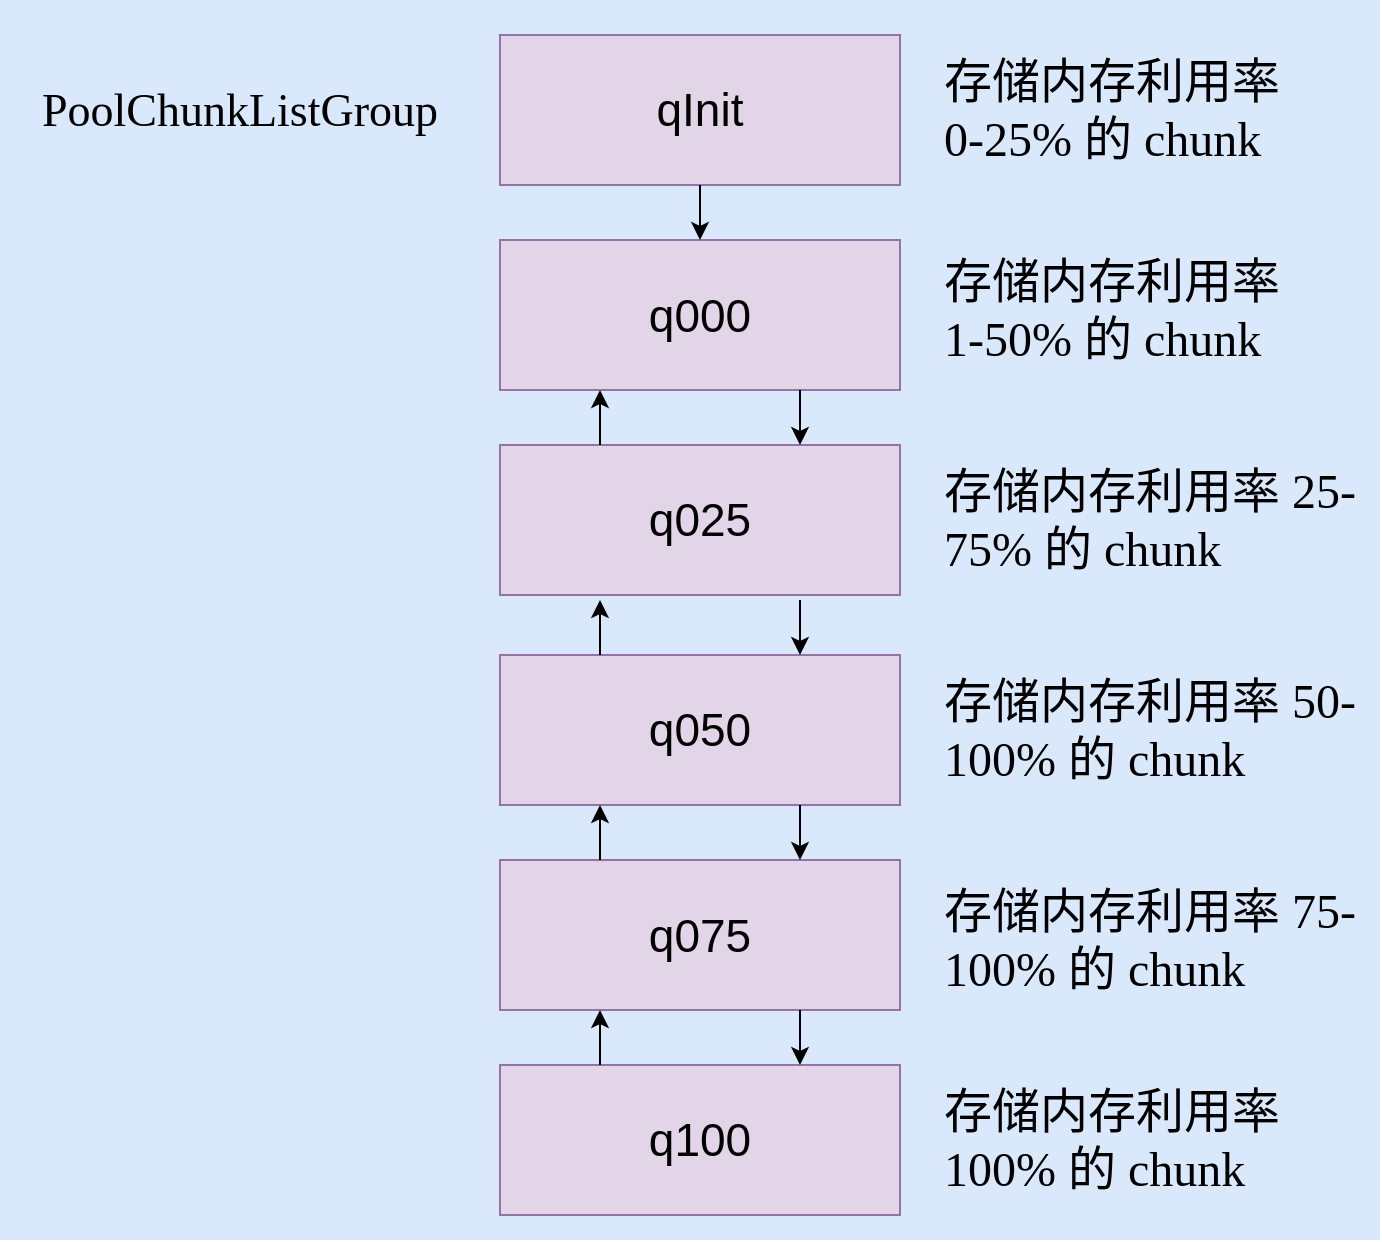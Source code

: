 <mxfile version="13.9.5" type="device"><diagram id="TkBAbG8MiOZZTNP3AmCJ" name="第 1 页"><mxGraphModel dx="1913" dy="817" grid="1" gridSize="10" guides="1" tooltips="1" connect="1" arrows="1" fold="1" page="1" pageScale="1" pageWidth="827" pageHeight="1169" math="0" shadow="0"><root><mxCell id="0"/><mxCell id="1" parent="0"/><mxCell id="NQlCSHi30mLIGNFCUF62-47" value="" style="rounded=0;whiteSpace=wrap;html=1;labelBackgroundColor=none;fontFamily=Comic Sans MS;fontSize=23;fillColor=#dae8fc;strokeColor=none;" vertex="1" parent="1"><mxGeometry x="-160" y="200" width="690" height="620" as="geometry"/></mxCell><mxCell id="NQlCSHi30mLIGNFCUF62-2" value="q000" style="rounded=0;whiteSpace=wrap;html=1;fontSize=23;fillColor=#e1d5e7;strokeColor=#9673a6;" vertex="1" parent="1"><mxGeometry x="90" y="320" width="200" height="75" as="geometry"/></mxCell><mxCell id="NQlCSHi30mLIGNFCUF62-20" value="&lt;span style=&quot;font-size: 24px; font-style: normal; font-weight: 400; letter-spacing: normal; text-align: left; text-indent: 0px; text-transform: none; word-spacing: 0px; display: inline; float: none;&quot;&gt;存储内存利用率 0-25% 的 chunk&lt;/span&gt;" style="text;whiteSpace=wrap;html=1;fontSize=23;labelBackgroundColor=none;fontFamily=Comic Sans MS;" vertex="1" parent="1"><mxGeometry x="310" y="220" width="190" height="70" as="geometry"/></mxCell><mxCell id="NQlCSHi30mLIGNFCUF62-21" value="qInit" style="rounded=0;whiteSpace=wrap;html=1;fontSize=23;fillColor=#e1d5e7;strokeColor=#9673a6;" vertex="1" parent="1"><mxGeometry x="90" y="217.5" width="200" height="75" as="geometry"/></mxCell><mxCell id="NQlCSHi30mLIGNFCUF62-30" value="q025" style="rounded=0;whiteSpace=wrap;html=1;fontSize=23;fillColor=#e1d5e7;strokeColor=#9673a6;" vertex="1" parent="1"><mxGeometry x="90" y="422.5" width="200" height="75" as="geometry"/></mxCell><mxCell id="NQlCSHi30mLIGNFCUF62-31" value="" style="endArrow=classic;html=1;fontFamily=Comic Sans MS;fontSize=23;fontColor=#000000;entryX=0.25;entryY=1;entryDx=0;entryDy=0;exitX=0.25;exitY=0;exitDx=0;exitDy=0;" edge="1" parent="1" source="NQlCSHi30mLIGNFCUF62-30"><mxGeometry width="50" height="50" relative="1" as="geometry"><mxPoint x="150" y="632.5" as="sourcePoint"/><mxPoint x="140" y="395" as="targetPoint"/></mxGeometry></mxCell><mxCell id="NQlCSHi30mLIGNFCUF62-32" value="" style="endArrow=classic;html=1;fontFamily=Comic Sans MS;fontSize=23;fontColor=#000000;entryX=0.75;entryY=0;entryDx=0;entryDy=0;exitX=0.75;exitY=1;exitDx=0;exitDy=0;" edge="1" parent="1" target="NQlCSHi30mLIGNFCUF62-30"><mxGeometry width="50" height="50" relative="1" as="geometry"><mxPoint x="240" y="395" as="sourcePoint"/><mxPoint x="180" y="462.5" as="targetPoint"/></mxGeometry></mxCell><mxCell id="NQlCSHi30mLIGNFCUF62-33" value="q050" style="rounded=0;whiteSpace=wrap;html=1;fontSize=23;fillColor=#e1d5e7;strokeColor=#9673a6;" vertex="1" parent="1"><mxGeometry x="90" y="527.5" width="200" height="75" as="geometry"/></mxCell><mxCell id="NQlCSHi30mLIGNFCUF62-34" value="" style="endArrow=classic;html=1;fontFamily=Comic Sans MS;fontSize=23;fontColor=#000000;entryX=0.25;entryY=1;entryDx=0;entryDy=0;exitX=0.25;exitY=0;exitDx=0;exitDy=0;" edge="1" parent="1" source="NQlCSHi30mLIGNFCUF62-33"><mxGeometry width="50" height="50" relative="1" as="geometry"><mxPoint x="150" y="737.5" as="sourcePoint"/><mxPoint x="140" y="500" as="targetPoint"/></mxGeometry></mxCell><mxCell id="NQlCSHi30mLIGNFCUF62-35" value="" style="endArrow=classic;html=1;fontFamily=Comic Sans MS;fontSize=23;fontColor=#000000;entryX=0.75;entryY=0;entryDx=0;entryDy=0;exitX=0.75;exitY=1;exitDx=0;exitDy=0;" edge="1" parent="1" target="NQlCSHi30mLIGNFCUF62-33"><mxGeometry width="50" height="50" relative="1" as="geometry"><mxPoint x="240" y="500" as="sourcePoint"/><mxPoint x="180" y="567.5" as="targetPoint"/></mxGeometry></mxCell><mxCell id="NQlCSHi30mLIGNFCUF62-36" value="q075" style="rounded=0;whiteSpace=wrap;html=1;fontSize=23;fillColor=#e1d5e7;strokeColor=#9673a6;" vertex="1" parent="1"><mxGeometry x="90" y="630" width="200" height="75" as="geometry"/></mxCell><mxCell id="NQlCSHi30mLIGNFCUF62-37" value="" style="endArrow=classic;html=1;fontFamily=Comic Sans MS;fontSize=23;fontColor=#000000;entryX=0.25;entryY=1;entryDx=0;entryDy=0;exitX=0.25;exitY=0;exitDx=0;exitDy=0;" edge="1" parent="1" source="NQlCSHi30mLIGNFCUF62-36"><mxGeometry width="50" height="50" relative="1" as="geometry"><mxPoint x="150" y="840" as="sourcePoint"/><mxPoint x="140" y="602.5" as="targetPoint"/></mxGeometry></mxCell><mxCell id="NQlCSHi30mLIGNFCUF62-38" value="" style="endArrow=classic;html=1;fontFamily=Comic Sans MS;fontSize=23;fontColor=#000000;entryX=0.75;entryY=0;entryDx=0;entryDy=0;exitX=0.75;exitY=1;exitDx=0;exitDy=0;" edge="1" parent="1" target="NQlCSHi30mLIGNFCUF62-36"><mxGeometry width="50" height="50" relative="1" as="geometry"><mxPoint x="240" y="602.5" as="sourcePoint"/><mxPoint x="180" y="670" as="targetPoint"/></mxGeometry></mxCell><mxCell id="NQlCSHi30mLIGNFCUF62-39" value="q100" style="rounded=0;whiteSpace=wrap;html=1;fontSize=23;fillColor=#e1d5e7;strokeColor=#9673a6;" vertex="1" parent="1"><mxGeometry x="90" y="732.5" width="200" height="75" as="geometry"/></mxCell><mxCell id="NQlCSHi30mLIGNFCUF62-40" value="" style="endArrow=classic;html=1;fontFamily=Comic Sans MS;fontSize=23;fontColor=#000000;entryX=0.25;entryY=1;entryDx=0;entryDy=0;exitX=0.25;exitY=0;exitDx=0;exitDy=0;" edge="1" parent="1" source="NQlCSHi30mLIGNFCUF62-39"><mxGeometry width="50" height="50" relative="1" as="geometry"><mxPoint x="150" y="942.5" as="sourcePoint"/><mxPoint x="140" y="705" as="targetPoint"/></mxGeometry></mxCell><mxCell id="NQlCSHi30mLIGNFCUF62-41" value="" style="endArrow=classic;html=1;fontFamily=Comic Sans MS;fontSize=23;fontColor=#000000;entryX=0.75;entryY=0;entryDx=0;entryDy=0;exitX=0.75;exitY=1;exitDx=0;exitDy=0;" edge="1" parent="1" target="NQlCSHi30mLIGNFCUF62-39"><mxGeometry width="50" height="50" relative="1" as="geometry"><mxPoint x="240" y="705" as="sourcePoint"/><mxPoint x="180" y="772.5" as="targetPoint"/></mxGeometry></mxCell><mxCell id="NQlCSHi30mLIGNFCUF62-42" value="&lt;span style=&quot;font-size: 24px ; font-style: normal ; font-weight: 400 ; letter-spacing: normal ; text-align: left ; text-indent: 0px ; text-transform: none ; word-spacing: 0px ; display: inline ; float: none&quot;&gt;存储内存利用率 1-50% 的 chunk&lt;/span&gt;" style="text;whiteSpace=wrap;html=1;fontSize=23;labelBackgroundColor=none;fontFamily=Comic Sans MS;" vertex="1" parent="1"><mxGeometry x="310" y="320" width="190" height="70" as="geometry"/></mxCell><mxCell id="NQlCSHi30mLIGNFCUF62-43" value="&lt;span style=&quot;font-size: 24px ; font-style: normal ; font-weight: 400 ; letter-spacing: normal ; text-align: left ; text-indent: 0px ; text-transform: none ; word-spacing: 0px ; display: inline ; float: none&quot;&gt;存储内存利用率 25-75% 的 chunk&lt;/span&gt;" style="text;whiteSpace=wrap;html=1;fontSize=23;labelBackgroundColor=none;fontFamily=Comic Sans MS;" vertex="1" parent="1"><mxGeometry x="310" y="425" width="210" height="70" as="geometry"/></mxCell><mxCell id="NQlCSHi30mLIGNFCUF62-44" value="&lt;span style=&quot;font-size: 24px ; font-style: normal ; font-weight: 400 ; letter-spacing: normal ; text-align: left ; text-indent: 0px ; text-transform: none ; word-spacing: 0px ; display: inline ; float: none&quot;&gt;存储内存利用率 50-100% 的 chunk&lt;/span&gt;" style="text;whiteSpace=wrap;html=1;fontSize=23;labelBackgroundColor=none;fontFamily=Comic Sans MS;" vertex="1" parent="1"><mxGeometry x="310" y="530" width="210" height="70" as="geometry"/></mxCell><mxCell id="NQlCSHi30mLIGNFCUF62-45" value="&lt;span style=&quot;font-size: 24px ; font-style: normal ; font-weight: 400 ; letter-spacing: normal ; text-align: left ; text-indent: 0px ; text-transform: none ; word-spacing: 0px ; display: inline ; float: none&quot;&gt;存储内存利用率 75-100% 的 chunk&lt;/span&gt;" style="text;whiteSpace=wrap;html=1;fontSize=23;labelBackgroundColor=none;fontFamily=Comic Sans MS;" vertex="1" parent="1"><mxGeometry x="310" y="635" width="210" height="70" as="geometry"/></mxCell><mxCell id="NQlCSHi30mLIGNFCUF62-46" value="&lt;span style=&quot;font-size: 24px ; font-style: normal ; font-weight: 400 ; letter-spacing: normal ; text-align: left ; text-indent: 0px ; text-transform: none ; word-spacing: 0px ; display: inline ; float: none&quot;&gt;存储内存利用率 100% 的 chunk&lt;/span&gt;" style="text;whiteSpace=wrap;html=1;fontSize=23;labelBackgroundColor=none;fontFamily=Comic Sans MS;" vertex="1" parent="1"><mxGeometry x="310" y="735" width="210" height="70" as="geometry"/></mxCell><mxCell id="NQlCSHi30mLIGNFCUF62-48" value="PoolChunkListGroup" style="text;html=1;strokeColor=none;fillColor=none;align=center;verticalAlign=middle;whiteSpace=wrap;rounded=0;labelBackgroundColor=none;fontFamily=Comic Sans MS;fontSize=23;fontColor=#000000;" vertex="1" parent="1"><mxGeometry x="-140" y="230" width="200" height="50" as="geometry"/></mxCell><mxCell id="NQlCSHi30mLIGNFCUF62-49" value="" style="endArrow=classic;html=1;fontFamily=Comic Sans MS;fontSize=23;fontColor=#000000;exitX=0.5;exitY=1;exitDx=0;exitDy=0;entryX=0.5;entryY=0;entryDx=0;entryDy=0;" edge="1" parent="1" source="NQlCSHi30mLIGNFCUF62-21" target="NQlCSHi30mLIGNFCUF62-2"><mxGeometry width="50" height="50" relative="1" as="geometry"><mxPoint x="-80" y="420" as="sourcePoint"/><mxPoint x="-30" y="370" as="targetPoint"/></mxGeometry></mxCell></root></mxGraphModel></diagram></mxfile>